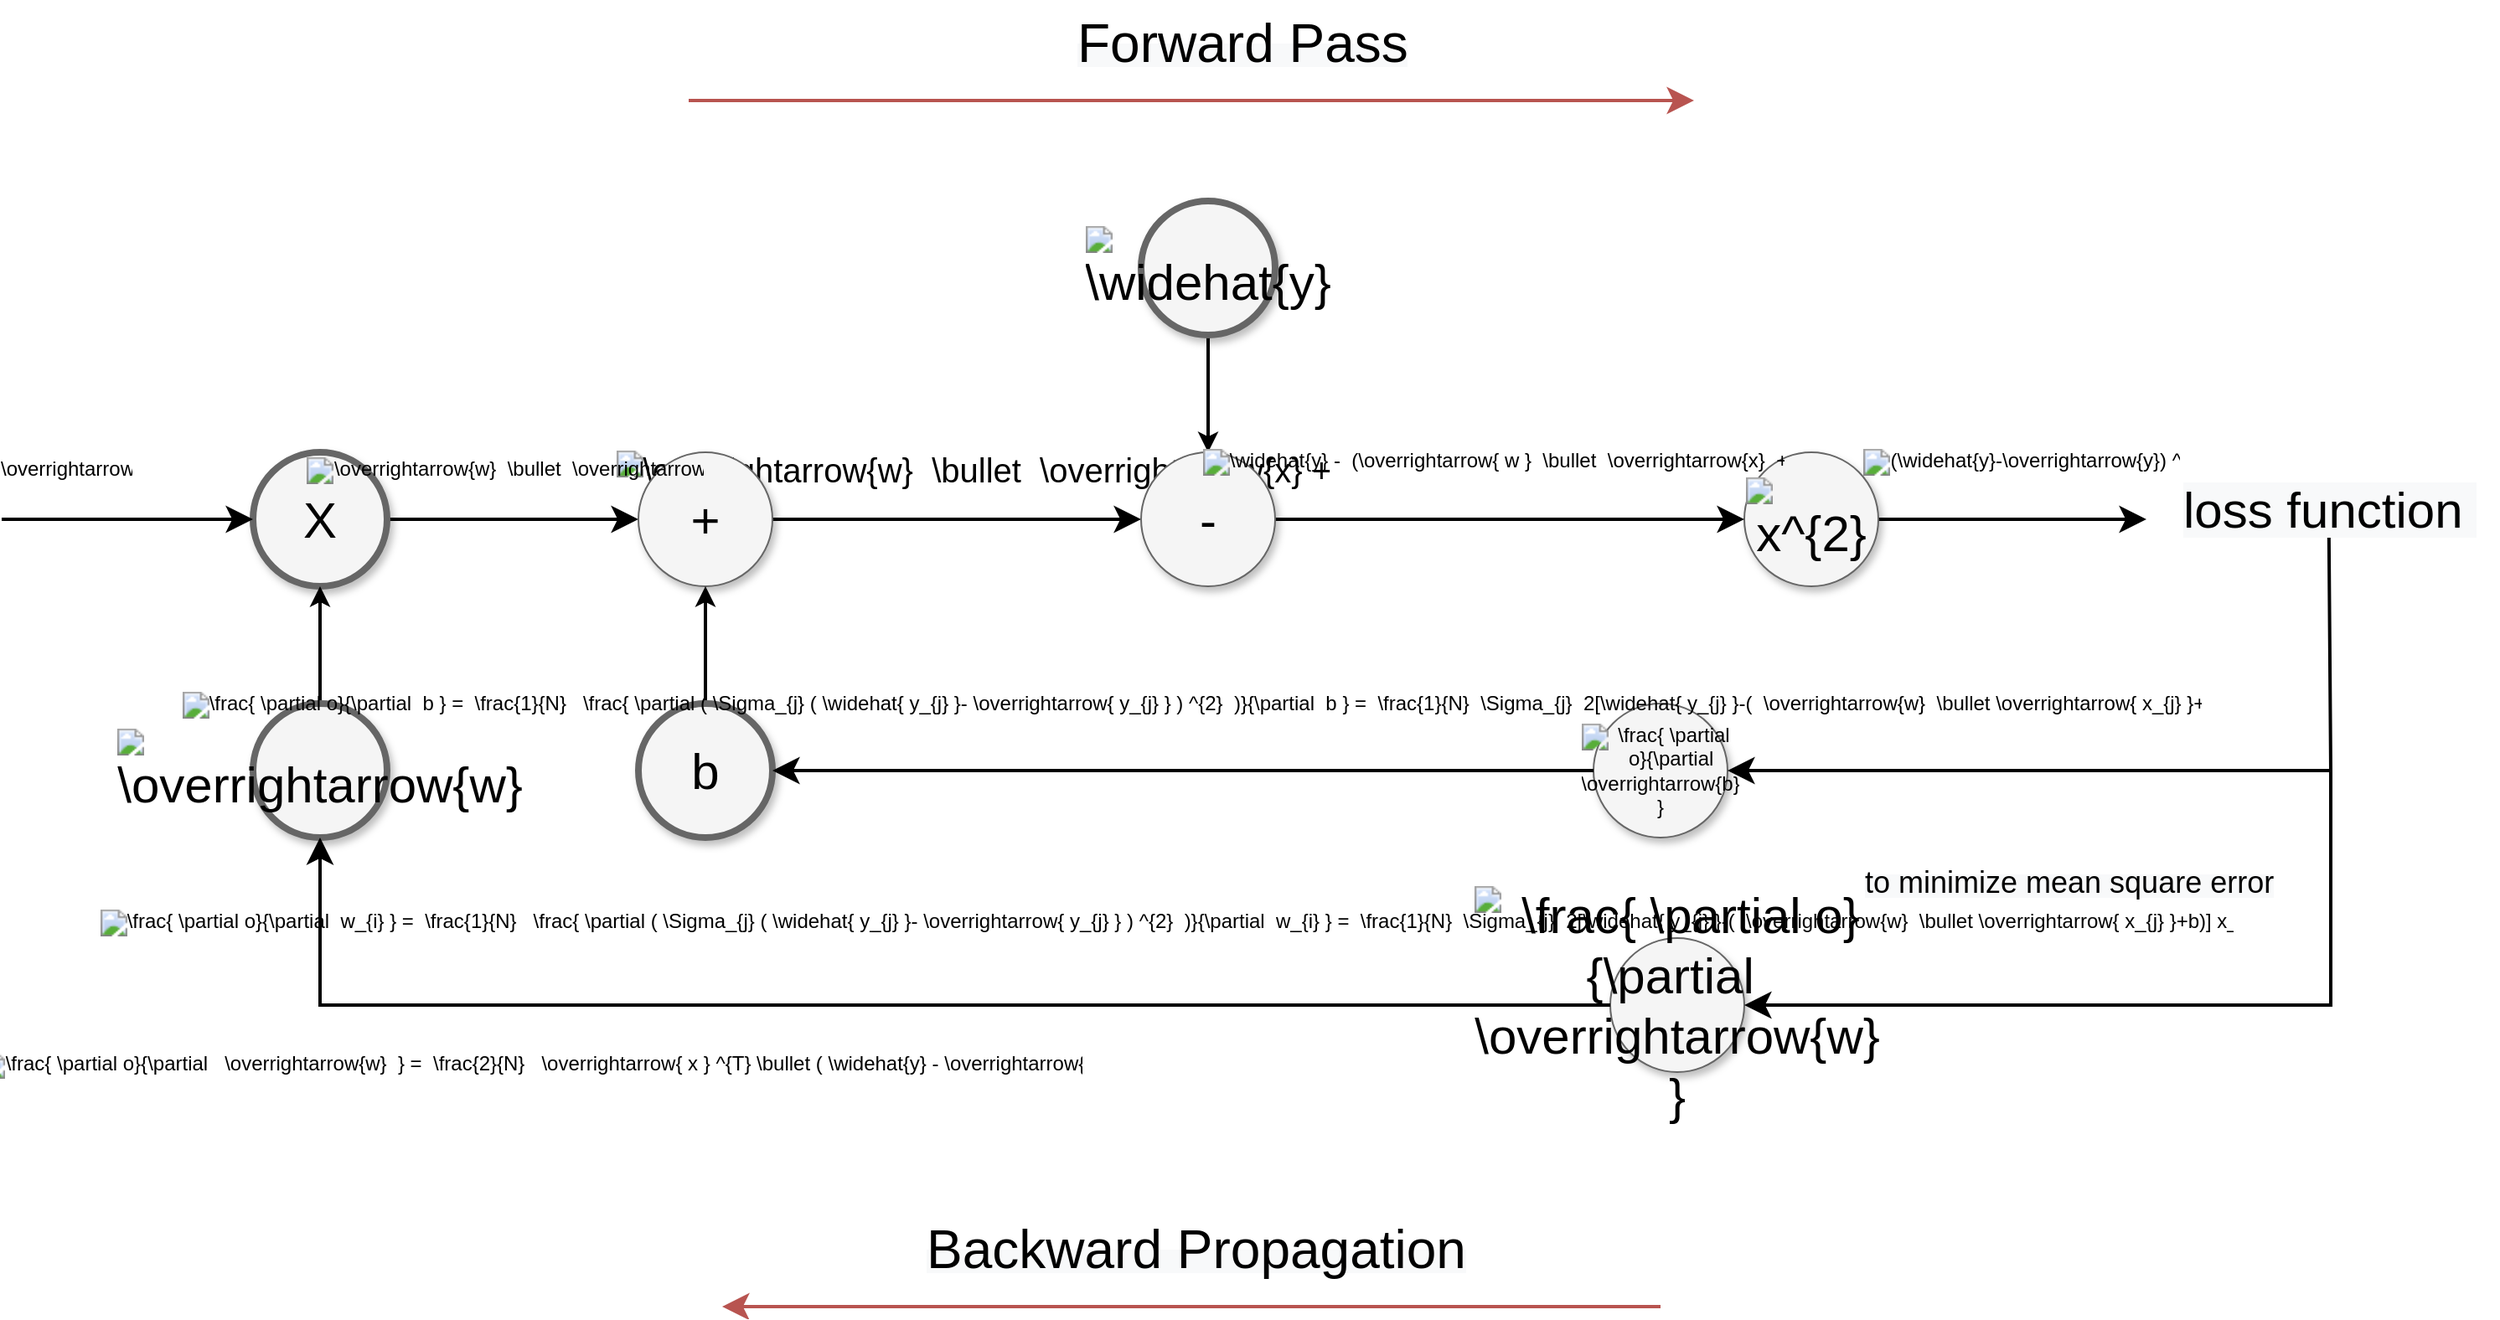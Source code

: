 <mxfile version="13.6.9" type="device"><diagram name="Page-1" id="ff44883e-f642-bcb2-894b-16b3d25a3f0b"><mxGraphModel dx="1354" dy="771" grid="1" gridSize="10" guides="1" tooltips="1" connect="1" arrows="1" fold="1" page="1" pageScale="1.5" pageWidth="1169" pageHeight="826" background="#ffffff" math="0" shadow="0"><root><mxCell id="0" style=";html=1;"/><mxCell id="1" style=";html=1;" parent="0"/><mxCell id="f0bcc99304e6f5a-9" style="edgeStyle=none;curved=1;html=1;startSize=10;endArrow=classic;endFill=1;endSize=10;strokeColor=#000000;strokeWidth=2;fontSize=12;" parent="1" source="f0bcc99304e6f5a-1" target="f0bcc99304e6f5a-2" edge="1"><mxGeometry relative="1" as="geometry"/></mxCell><mxCell id="f0bcc99304e6f5a-1" value="X" style="ellipse;whiteSpace=wrap;html=1;rounded=0;shadow=1;strokeColor=#666666;strokeWidth=4;fontSize=30;align=center;fillColor=#f5f5f5;" parent="1" vertex="1"><mxGeometry x="240" y="570" width="80" height="80" as="geometry"/></mxCell><mxCell id="f0bcc99304e6f5a-10" style="edgeStyle=none;curved=1;html=1;startSize=10;endFill=1;endSize=10;strokeWidth=2;fontSize=12;" parent="1" source="f0bcc99304e6f5a-2" target="f0bcc99304e6f5a-6" edge="1"><mxGeometry relative="1" as="geometry"/></mxCell><mxCell id="f0bcc99304e6f5a-20" value="&lt;img src=&quot;http://www.sciweavers.org/tex2img.php?eq=%20%5Coverrightarrow%7Bw%7D%20%20%5Cbullet%20%20%5Coverrightarrow%7Bx%7D%20%2B%20b&amp;amp;bc=White&amp;amp;fc=Black&amp;amp;im=jpg&amp;amp;fs=18&amp;amp;ff=arev&amp;amp;edit=0&quot; align=&quot;center&quot; border=&quot;0&quot; alt=&quot; \overrightarrow{w}  \bullet  \overrightarrow{x} + b&quot; width=&quot;135&quot; height=&quot;35&quot;&gt;" style="text;html=1;resizable=0;points=[];align=center;verticalAlign=middle;labelBackgroundColor=#ffffff;fontSize=20;" parent="f0bcc99304e6f5a-10" vertex="1" connectable="0"><mxGeometry x="0.154" relative="1" as="geometry"><mxPoint x="-7" y="-30" as="offset"/></mxGeometry></mxCell><mxCell id="f0bcc99304e6f5a-2" value="+" style="ellipse;whiteSpace=wrap;html=1;rounded=0;shadow=1;strokeColor=#666666;strokeWidth=1;fontSize=30;align=center;fillColor=#f5f5f5;" parent="1" vertex="1"><mxGeometry x="470" y="570" width="80" height="80" as="geometry"/></mxCell><mxCell id="f0bcc99304e6f5a-15" style="edgeStyle=none;curved=1;html=1;startSize=10;endFill=1;endSize=10;strokeWidth=2;fontSize=12;" parent="1" source="f0bcc99304e6f5a-4" edge="1"><mxGeometry relative="1" as="geometry"><mxPoint x="1370" y="610" as="targetPoint"/></mxGeometry></mxCell><mxCell id="f0bcc99304e6f5a-4" value="&lt;img src=&quot;http://www.sciweavers.org/tex2img.php?eq=%20x%5E%7B2%7D%20&amp;amp;bc=White&amp;amp;fc=Black&amp;amp;im=jpg&amp;amp;fs=18&amp;amp;ff=arev&amp;amp;edit=0&quot; align=&quot;center&quot; border=&quot;0&quot; alt=&quot; x^{2} &quot; width=&quot;33&quot; height=&quot;27&quot;&gt;" style="ellipse;whiteSpace=wrap;html=1;rounded=0;shadow=1;strokeColor=#666666;strokeWidth=1;fontSize=30;align=center;fillColor=#f5f5f5;" parent="1" vertex="1"><mxGeometry x="1130" y="570" width="80" height="80" as="geometry"/></mxCell><mxCell id="f0bcc99304e6f5a-14" style="edgeStyle=none;curved=1;html=1;startSize=10;endFill=1;endSize=10;strokeWidth=2;fontSize=12;" parent="1" source="f0bcc99304e6f5a-6" target="f0bcc99304e6f5a-4" edge="1"><mxGeometry relative="1" as="geometry"/></mxCell><mxCell id="f0bcc99304e6f5a-6" value="-" style="ellipse;whiteSpace=wrap;html=1;rounded=0;shadow=1;strokeColor=#666666;strokeWidth=1;fontSize=30;align=center;fillColor=#f5f5f5;" parent="1" vertex="1"><mxGeometry x="770" y="570" width="80" height="80" as="geometry"/></mxCell><mxCell id="zrCLGmskRfo-GZQaP3D7-21" style="edgeStyle=orthogonalEdgeStyle;curved=1;orthogonalLoop=1;jettySize=auto;html=1;entryX=0.5;entryY=1;entryDx=0;entryDy=0;strokeWidth=2;" edge="1" parent="1" source="zrCLGmskRfo-GZQaP3D7-1" target="f0bcc99304e6f5a-2"><mxGeometry relative="1" as="geometry"/></mxCell><mxCell id="zrCLGmskRfo-GZQaP3D7-1" value="b" style="ellipse;whiteSpace=wrap;html=1;rounded=0;shadow=1;strokeColor=#666666;strokeWidth=4;fontSize=30;align=center;fillColor=#f5f5f5;" vertex="1" parent="1"><mxGeometry x="470" y="720" width="80" height="80" as="geometry"/></mxCell><mxCell id="zrCLGmskRfo-GZQaP3D7-5" style="edgeStyle=none;curved=1;html=1;startSize=10;endArrow=classic;endFill=1;endSize=10;strokeColor=#000000;strokeWidth=2;fontSize=12;" edge="1" parent="1"><mxGeometry relative="1" as="geometry"><mxPoint x="90" y="610" as="sourcePoint"/><mxPoint x="240" y="610" as="targetPoint"/></mxGeometry></mxCell><mxCell id="zrCLGmskRfo-GZQaP3D7-7" value="&lt;img src=&quot;http://www.sciweavers.org/tex2img.php?eq=%20%5Coverrightarrow%7Bx%7D%20&amp;amp;bc=White&amp;amp;fc=Black&amp;amp;im=jpg&amp;amp;fs=18&amp;amp;ff=arev&amp;amp;edit=0&quot; align=&quot;center&quot; border=&quot;0&quot; alt=&quot; \overrightarrow{x} &quot; width=&quot;33&quot; height=&quot;33&quot;&gt;" style="text;html=1;align=center;verticalAlign=middle;resizable=0;points=[];autosize=1;" vertex="1" parent="1"><mxGeometry x="95" y="560" width="50" height="40" as="geometry"/></mxCell><mxCell id="zrCLGmskRfo-GZQaP3D7-9" style="edgeStyle=orthogonalEdgeStyle;curved=1;orthogonalLoop=1;jettySize=auto;html=1;entryX=0.5;entryY=1;entryDx=0;entryDy=0;strokeWidth=2;" edge="1" parent="1" source="zrCLGmskRfo-GZQaP3D7-8" target="f0bcc99304e6f5a-1"><mxGeometry relative="1" as="geometry"/></mxCell><mxCell id="zrCLGmskRfo-GZQaP3D7-8" value="&lt;img src=&quot;http://www.sciweavers.org/tex2img.php?eq=%20%5Coverrightarrow%7Bw%7D%20&amp;amp;bc=White&amp;amp;fc=Black&amp;amp;im=jpg&amp;amp;fs=18&amp;amp;ff=arev&amp;amp;edit=0&quot; align=&quot;center&quot; border=&quot;0&quot; alt=&quot; \overrightarrow{w} &quot; width=&quot;33&quot; height=&quot;33&quot;&gt;" style="ellipse;whiteSpace=wrap;html=1;rounded=0;shadow=1;strokeColor=#666666;strokeWidth=4;fontSize=30;align=center;fillColor=#f5f5f5;" vertex="1" parent="1"><mxGeometry x="240" y="720" width="80" height="80" as="geometry"/></mxCell><mxCell id="zrCLGmskRfo-GZQaP3D7-10" value="&lt;img src=&quot;http://www.sciweavers.org/tex2img.php?eq=%20%5Coverrightarrow%7Bw%7D%20%20%5Cbullet%20%20%5Coverrightarrow%7Bx%7D&amp;amp;bc=White&amp;amp;fc=Black&amp;amp;im=jpg&amp;amp;fs=18&amp;amp;ff=arev&amp;amp;edit=0&quot; align=&quot;center&quot; border=&quot;0&quot; alt=&quot; \overrightarrow{w}  \bullet  \overrightarrow{x}&quot; width=&quot;85&quot; height=&quot;33&quot;&gt;" style="text;html=1;align=center;verticalAlign=middle;resizable=0;points=[];autosize=1;" vertex="1" parent="1"><mxGeometry x="340" y="560" width="100" height="40" as="geometry"/></mxCell><mxCell id="zrCLGmskRfo-GZQaP3D7-20" style="edgeStyle=orthogonalEdgeStyle;curved=1;orthogonalLoop=1;jettySize=auto;html=1;entryX=0.5;entryY=0;entryDx=0;entryDy=0;strokeWidth=2;" edge="1" parent="1" source="zrCLGmskRfo-GZQaP3D7-11" target="f0bcc99304e6f5a-6"><mxGeometry relative="1" as="geometry"/></mxCell><mxCell id="zrCLGmskRfo-GZQaP3D7-11" value="&lt;img src=&quot;http://www.sciweavers.org/tex2img.php?eq=%20%5Cwidehat%7By%7D%20&amp;amp;bc=White&amp;amp;fc=Black&amp;amp;im=jpg&amp;amp;fs=18&amp;amp;ff=arev&amp;amp;edit=0&quot; align=&quot;center&quot; border=&quot;0&quot; alt=&quot; \widehat{y} &quot; width=&quot;23&quot; height=&quot;31&quot;&gt;" style="ellipse;whiteSpace=wrap;html=1;rounded=0;shadow=1;strokeColor=#666666;strokeWidth=4;fontSize=30;align=center;fillColor=#f5f5f5;" vertex="1" parent="1"><mxGeometry x="770" y="420" width="80" height="80" as="geometry"/></mxCell><mxCell id="zrCLGmskRfo-GZQaP3D7-13" value="&lt;img src=&quot;http://www.sciweavers.org/tex2img.php?eq=%20%5Cwidehat%7By%7D%20-%20%20%28%5Coverrightarrow%7B%20w%20%7D%20%20%5Cbullet%20%20%5Coverrightarrow%7Bx%7D%20%20%2B%20b%29&amp;amp;bc=White&amp;amp;fc=Black&amp;amp;im=jpg&amp;amp;fs=18&amp;amp;ff=arev&amp;amp;edit=0&quot; align=&quot;center&quot; border=&quot;0&quot; alt=&quot; \widehat{y} -  (\overrightarrow{ w }  \bullet  \overrightarrow{x}  + b)&quot; width=&quot;200&quot; height=&quot;40&quot;&gt;" style="text;html=1;align=center;verticalAlign=middle;resizable=0;points=[];autosize=1;" vertex="1" parent="1"><mxGeometry x="870" y="550" width="220" height="50" as="geometry"/></mxCell><mxCell id="zrCLGmskRfo-GZQaP3D7-14" value="&lt;span style=&quot;color: rgb(0 , 0 , 0) ; font-family: &amp;#34;helvetica&amp;#34; ; font-size: 30px ; font-style: normal ; font-weight: 400 ; letter-spacing: normal ; text-align: center ; text-indent: 0px ; text-transform: none ; word-spacing: 0px ; background-color: rgb(248 , 249 , 250) ; display: inline ; float: none&quot;&gt;loss function&amp;nbsp;&lt;/span&gt;" style="text;whiteSpace=wrap;html=1;" vertex="1" parent="1"><mxGeometry x="1390" y="580" width="190" height="40" as="geometry"/></mxCell><mxCell id="zrCLGmskRfo-GZQaP3D7-15" value="&lt;img src=&quot;http://www.sciweavers.org/tex2img.php?eq=%20%28%5Cwidehat%7By%7D-%5Coverrightarrow%7By%7D%29%20%5E%7B2%7D%20&amp;amp;bc=White&amp;amp;fc=Black&amp;amp;im=jpg&amp;amp;fs=18&amp;amp;ff=arev&amp;amp;edit=0&quot; align=&quot;center&quot; border=&quot;0&quot; alt=&quot; (\widehat{y}-\overrightarrow{y}) ^{2} &quot; width=&quot;112&quot; height=&quot;40&quot;&gt;" style="text;html=1;align=center;verticalAlign=middle;resizable=0;points=[];autosize=1;" vertex="1" parent="1"><mxGeometry x="1230" y="550" width="130" height="50" as="geometry"/></mxCell><mxCell id="zrCLGmskRfo-GZQaP3D7-17" value="&lt;span style=&quot;color: rgb(0 , 0 , 0) ; font-family: &amp;#34;helvetica&amp;#34; ; font-style: normal ; font-weight: 400 ; letter-spacing: normal ; text-align: center ; text-indent: 0px ; text-transform: none ; word-spacing: 0px ; background-color: rgb(248 , 249 , 250) ; display: inline ; float: none&quot;&gt;&lt;font style=&quot;font-size: 32px&quot;&gt;Forward Pass&lt;/font&gt;&lt;/span&gt;" style="text;whiteSpace=wrap;html=1;" vertex="1" parent="1"><mxGeometry x="730" y="300" width="260" height="40" as="geometry"/></mxCell><mxCell id="zrCLGmskRfo-GZQaP3D7-18" style="edgeStyle=none;curved=1;html=1;startSize=10;endArrow=classic;endFill=1;endSize=10;strokeColor=#b85450;strokeWidth=2;fontSize=12;fillColor=#f8cecc;" edge="1" parent="1"><mxGeometry relative="1" as="geometry"><mxPoint x="500" y="360" as="sourcePoint"/><mxPoint x="1100" y="360" as="targetPoint"/></mxGeometry></mxCell><mxCell id="zrCLGmskRfo-GZQaP3D7-22" value="&lt;img src=&quot;http://www.sciweavers.org/tex2img.php?eq=%20%5Cfrac%7B%20%5Cpartial%20o%7D%7B%5Cpartial%20%20%5Coverrightarrow%7Bw%7D%20%7D%20&amp;amp;bc=White&amp;amp;fc=Black&amp;amp;im=jpg&amp;amp;fs=18&amp;amp;ff=arev&amp;amp;edit=0&quot; align=&quot;center&quot; border=&quot;0&quot; alt=&quot; \frac{ \partial o}{\partial  \overrightarrow{w} } &quot; width=&quot;48&quot; height=&quot;65&quot;&gt;" style="ellipse;whiteSpace=wrap;html=1;rounded=0;shadow=1;strokeColor=#666666;strokeWidth=1;fontSize=30;align=center;fillColor=#f5f5f5;" vertex="1" parent="1"><mxGeometry x="1050" y="860" width="80" height="80" as="geometry"/></mxCell><mxCell id="zrCLGmskRfo-GZQaP3D7-25" value="&lt;span style=&quot;color: rgb(0 , 0 , 0) ; font-family: &amp;#34;helvetica&amp;#34; ; font-style: normal ; font-weight: 400 ; letter-spacing: normal ; text-align: center ; text-indent: 0px ; text-transform: none ; word-spacing: 0px ; background-color: rgb(248 , 249 , 250) ; display: inline ; float: none&quot;&gt;&lt;font style=&quot;font-size: 18px&quot;&gt;to minimize mean square error&lt;/font&gt;&lt;/span&gt;" style="text;whiteSpace=wrap;html=1;" vertex="1" parent="1"><mxGeometry x="1200" y="810" width="260" height="40" as="geometry"/></mxCell><mxCell id="zrCLGmskRfo-GZQaP3D7-27" value="&lt;img src=&quot;http://www.sciweavers.org/tex2img.php?eq=%20%5Cfrac%7B%20%5Cpartial%20o%7D%7B%5Cpartial%20%20%5Coverrightarrow%7Bb%7D%20%7D%20&amp;amp;bc=White&amp;amp;fc=Black&amp;amp;im=jpg&amp;amp;fs=18&amp;amp;ff=arev&amp;amp;edit=0&quot; align=&quot;center&quot; border=&quot;0&quot; alt=&quot; \frac{ \partial o}{\partial  \overrightarrow{b} } &quot; width=&quot;48&quot; height=&quot;71&quot; style=&quot;font-size: 12px&quot;&gt;" style="ellipse;whiteSpace=wrap;html=1;rounded=0;shadow=1;strokeColor=#666666;strokeWidth=1;fontSize=30;align=center;fillColor=#f5f5f5;" vertex="1" parent="1"><mxGeometry x="1040" y="720" width="80" height="80" as="geometry"/></mxCell><mxCell id="zrCLGmskRfo-GZQaP3D7-36" value="&lt;img src=&quot;http://www.sciweavers.org/tex2img.php?eq=%20%5Cfrac%7B%20%5Cpartial%20o%7D%7B%5Cpartial%20%20w_%7Bi%7D%20%7D%20%3D%20%20%5Cfrac%7B1%7D%7BN%7D%20%20%20%5Cfrac%7B%20%5Cpartial%20%28%20%5CSigma_%7Bj%7D%20%28%20%5Cwidehat%7B%20y_%7Bj%7D%20%7D-%20%5Coverrightarrow%7B%20y_%7Bj%7D%20%7D%20%29%20%5E%7B2%7D%20%20%29%7D%7B%5Cpartial%20%20w_%7Bi%7D%20%7D%20%3D%20%20%5Cfrac%7B1%7D%7BN%7D%20%20%5CSigma_%7Bj%7D%20%202%5B%5Cwidehat%7B%20y_%7Bj%7D%20%7D-%28%20%20%5Coverrightarrow%7Bw%7D%20%20%5Cbullet%20%5Coverrightarrow%7B%20x_%7Bj%7D%20%7D%2Bb%29%5D%20x_%7Bji%7D&amp;amp;bc=White&amp;amp;fc=Black&amp;amp;im=jpg&amp;amp;fs=12&amp;amp;ff=arev&amp;amp;edit=0&quot; align=&quot;center&quot; border=&quot;0&quot; alt=&quot; \frac{ \partial o}{\partial  w_{i} } =  \frac{1}{N}   \frac{ \partial ( \Sigma_{j} ( \widehat{ y_{j} }- \overrightarrow{ y_{j} } ) ^{2}  )}{\partial  w_{i} } =  \frac{1}{N}  \Sigma_{j}  2[\widehat{ y_{j} }-(  \overrightarrow{w}  \bullet \overrightarrow{ x_{j} }+b)] x_{ji}&quot; width=&quot;428&quot; height=&quot;53&quot;&gt;" style="text;html=1;align=center;verticalAlign=middle;resizable=0;points=[];autosize=1;" vertex="1" parent="1"><mxGeometry x="565" y="820" width="440" height="60" as="geometry"/></mxCell><mxCell id="zrCLGmskRfo-GZQaP3D7-37" value="&lt;img src=&quot;http://www.sciweavers.org/tex2img.php?eq=%20%5Cfrac%7B%20%5Cpartial%20o%7D%7B%5Cpartial%20%20b%20%7D%20%3D%20%20%5Cfrac%7B1%7D%7BN%7D%20%20%20%5Cfrac%7B%20%5Cpartial%20%28%20%5CSigma_%7Bj%7D%20%28%20%5Cwidehat%7B%20y_%7Bj%7D%20%7D-%20%5Coverrightarrow%7B%20y_%7Bj%7D%20%7D%20%29%20%5E%7B2%7D%20%20%29%7D%7B%5Cpartial%20%20b%20%7D%20%3D%20%20%5Cfrac%7B1%7D%7BN%7D%20%20%5CSigma_%7Bj%7D%20%202%5B%5Cwidehat%7B%20y_%7Bj%7D%20%7D-%28%20%20%5Coverrightarrow%7Bw%7D%20%20%5Cbullet%20%5Coverrightarrow%7B%20x_%7Bj%7D%20%7D%2Bb%29%5D&amp;amp;bc=White&amp;amp;fc=Black&amp;amp;im=jpg&amp;amp;fs=12&amp;amp;ff=arev&amp;amp;edit=0&quot; align=&quot;center&quot; border=&quot;0&quot; alt=&quot; \frac{ \partial o}{\partial  b } =  \frac{1}{N}   \frac{ \partial ( \Sigma_{j} ( \widehat{ y_{j} }- \overrightarrow{ y_{j} } ) ^{2}  )}{\partial  b } =  \frac{1}{N}  \Sigma_{j}  2[\widehat{ y_{j} }-(  \overrightarrow{w}  \bullet \overrightarrow{ x_{j} }+b)]&quot; width=&quot;399&quot; height=&quot;50&quot;&gt;" style="text;html=1;align=center;verticalAlign=middle;resizable=0;points=[];autosize=1;" vertex="1" parent="1"><mxGeometry x="595" y="690" width="410" height="60" as="geometry"/></mxCell><mxCell id="zrCLGmskRfo-GZQaP3D7-40" style="edgeStyle=none;curved=1;html=1;startSize=10;endFill=1;endSize=10;strokeWidth=2;fontSize=12;exitX=0;exitY=0.5;exitDx=0;exitDy=0;entryX=1;entryY=0.5;entryDx=0;entryDy=0;" edge="1" parent="1" source="zrCLGmskRfo-GZQaP3D7-27" target="zrCLGmskRfo-GZQaP3D7-1"><mxGeometry relative="1" as="geometry"><mxPoint x="680" y="840" as="sourcePoint"/><mxPoint x="900" y="840" as="targetPoint"/></mxGeometry></mxCell><mxCell id="zrCLGmskRfo-GZQaP3D7-46" value="&lt;img src=&quot;http://www.sciweavers.org/tex2img.php?eq=%20%5Cfrac%7B%20%5Cpartial%20o%7D%7B%5Cpartial%20%20%20%5Coverrightarrow%7Bw%7D%20%20%7D%20%3D%20%20%5Cfrac%7B2%7D%7BN%7D%20%20%20%5Coverrightarrow%7B%20x%20%7D%20%5E%7BT%7D%20%5Cbullet%20%28%20%5Cwidehat%7By%7D%20-%20%5Coverrightarrow%7By%7D%29%20&amp;amp;bc=White&amp;amp;fc=Black&amp;amp;im=jpg&amp;amp;fs=12&amp;amp;ff=arev&amp;amp;edit=0&quot; align=&quot;center&quot; border=&quot;0&quot; alt=&quot; \frac{ \partial o}{\partial   \overrightarrow{w}  } =  \frac{2}{N}   \overrightarrow{ x } ^{T} \bullet ( \widehat{y} - \overrightarrow{y}) &quot; width=&quot;179&quot; height=&quot;44&quot;&gt;" style="text;html=1;align=center;verticalAlign=middle;resizable=0;points=[];autosize=1;" vertex="1" parent="1"><mxGeometry x="310" y="910" width="190" height="50" as="geometry"/></mxCell><mxCell id="zrCLGmskRfo-GZQaP3D7-47" style="edgeStyle=none;html=1;startSize=10;endFill=1;endSize=10;strokeWidth=2;fontSize=12;exitX=0;exitY=0.5;exitDx=0;exitDy=0;entryX=0.5;entryY=1;entryDx=0;entryDy=0;rounded=0;" edge="1" parent="1" source="zrCLGmskRfo-GZQaP3D7-22" target="zrCLGmskRfo-GZQaP3D7-8"><mxGeometry relative="1" as="geometry"><mxPoint x="660" y="899.5" as="sourcePoint"/><mxPoint x="170" y="899.5" as="targetPoint"/><Array as="points"><mxPoint x="280" y="900"/></Array></mxGeometry></mxCell><mxCell id="zrCLGmskRfo-GZQaP3D7-50" style="edgeStyle=none;html=1;startSize=10;endFill=1;endSize=10;strokeWidth=2;fontSize=12;exitX=0.468;exitY=1.025;exitDx=0;exitDy=0;entryX=1;entryY=0.5;entryDx=0;entryDy=0;rounded=0;exitPerimeter=0;" edge="1" parent="1" source="zrCLGmskRfo-GZQaP3D7-14" target="zrCLGmskRfo-GZQaP3D7-22"><mxGeometry relative="1" as="geometry"><mxPoint x="1220" y="620" as="sourcePoint"/><mxPoint x="1480" y="920" as="targetPoint"/><Array as="points"><mxPoint x="1480" y="760"/><mxPoint x="1480" y="900"/></Array></mxGeometry></mxCell><mxCell id="zrCLGmskRfo-GZQaP3D7-53" style="edgeStyle=none;html=1;startSize=10;endFill=1;endSize=10;strokeWidth=2;fontSize=12;entryX=1;entryY=0.5;entryDx=0;entryDy=0;rounded=0;" edge="1" parent="1" target="zrCLGmskRfo-GZQaP3D7-27"><mxGeometry relative="1" as="geometry"><mxPoint x="1480" y="760" as="sourcePoint"/><mxPoint x="1140" y="910" as="targetPoint"/><Array as="points"><mxPoint x="1440" y="760"/><mxPoint x="1300" y="760"/></Array></mxGeometry></mxCell><mxCell id="zrCLGmskRfo-GZQaP3D7-54" value="&lt;span style=&quot;color: rgb(0 , 0 , 0) ; font-family: &amp;#34;helvetica&amp;#34; ; font-style: normal ; font-weight: 400 ; letter-spacing: normal ; text-align: center ; text-indent: 0px ; text-transform: none ; word-spacing: 0px ; background-color: rgb(248 , 249 , 250) ; display: inline ; float: none&quot;&gt;&lt;font style=&quot;font-size: 32px&quot;&gt;Backward Propagation&lt;/font&gt;&lt;/span&gt;" style="text;whiteSpace=wrap;html=1;" vertex="1" parent="1"><mxGeometry x="640" y="1020" width="340" height="40" as="geometry"/></mxCell><mxCell id="zrCLGmskRfo-GZQaP3D7-55" style="edgeStyle=none;curved=1;html=1;startSize=10;endArrow=classic;endFill=1;endSize=10;strokeColor=#b85450;strokeWidth=2;fontSize=12;fillColor=#f8cecc;" edge="1" parent="1"><mxGeometry relative="1" as="geometry"><mxPoint x="1080" y="1080" as="sourcePoint"/><mxPoint x="520" y="1080" as="targetPoint"/></mxGeometry></mxCell></root></mxGraphModel></diagram></mxfile>